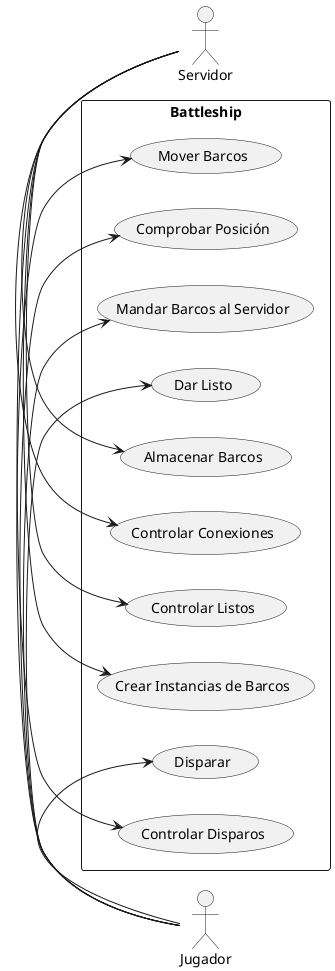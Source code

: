 @startuml casos de uso del backend
left to right direction

actor Jugador
actor Servidor

rectangle "Battleship" as juego {
  Jugador -> (Mover Barcos)
  Jugador -> (Comprobar Posición)
  Jugador -> (Mandar Barcos al Servidor)
  Jugador -> (Dar Listo)
  Servidor -> (Almacenar Barcos)
  Servidor -> (Controlar Conexiones)
  Servidor -> (Controlar Listos)
  Servidor -> (Crear Instancias de Barcos)
  Jugador -> (Disparar)
  Servidor -> (Controlar Disparos)
}

@enduml
